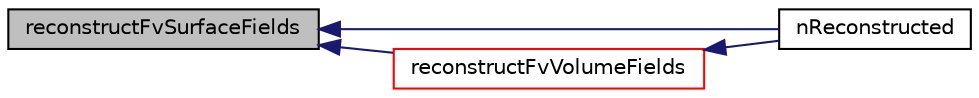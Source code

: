 digraph "reconstructFvSurfaceFields"
{
  bgcolor="transparent";
  edge [fontname="Helvetica",fontsize="10",labelfontname="Helvetica",labelfontsize="10"];
  node [fontname="Helvetica",fontsize="10",shape=record];
  rankdir="LR";
  Node1 [label="reconstructFvSurfaceFields",height=0.2,width=0.4,color="black", fillcolor="grey75", style="filled", fontcolor="black"];
  Node1 -> Node2 [dir="back",color="midnightblue",fontsize="10",style="solid",fontname="Helvetica"];
  Node2 [label="nReconstructed",height=0.2,width=0.4,color="black",URL="$a00883.html#ac8165968c554d2d60e9864d946de363f",tooltip="Return number of fields reconstructed. "];
  Node1 -> Node3 [dir="back",color="midnightblue",fontsize="10",style="solid",fontname="Helvetica"];
  Node3 [label="reconstructFvVolumeFields",height=0.2,width=0.4,color="red",URL="$a00883.html#a8d6a39c49209189dc1677e2985888107",tooltip="Read, reconstruct and write all/selected volume fields. "];
  Node3 -> Node2 [dir="back",color="midnightblue",fontsize="10",style="solid",fontname="Helvetica"];
}
